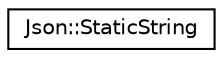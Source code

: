 digraph "类继承关系图"
{
 // LATEX_PDF_SIZE
  edge [fontname="Helvetica",fontsize="10",labelfontname="Helvetica",labelfontsize="10"];
  node [fontname="Helvetica",fontsize="10",shape=record];
  rankdir="LR";
  Node0 [label="Json::StaticString",height=0.2,width=0.4,color="black", fillcolor="white", style="filled",URL="$classJson_1_1StaticString.html",tooltip="Lightweight wrapper to tag static string."];
}

